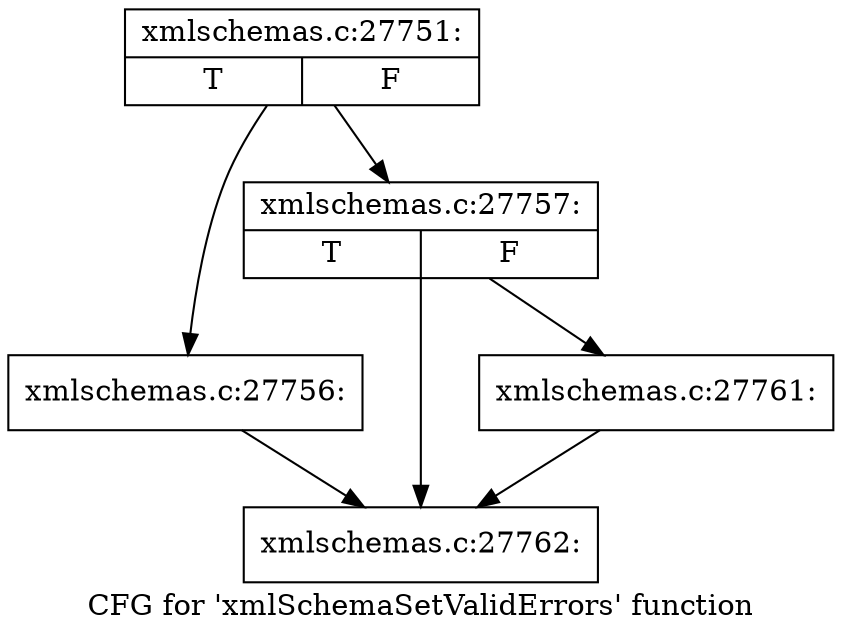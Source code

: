 digraph "CFG for 'xmlSchemaSetValidErrors' function" {
	label="CFG for 'xmlSchemaSetValidErrors' function";

	Node0x4a87d80 [shape=record,label="{xmlschemas.c:27751:|{<s0>T|<s1>F}}"];
	Node0x4a87d80 -> Node0x4a91c50;
	Node0x4a87d80 -> Node0x4a91ca0;
	Node0x4a91c50 [shape=record,label="{xmlschemas.c:27756:}"];
	Node0x4a91c50 -> Node0x4a92880;
	Node0x4a91ca0 [shape=record,label="{xmlschemas.c:27757:|{<s0>T|<s1>F}}"];
	Node0x4a91ca0 -> Node0x4a92830;
	Node0x4a91ca0 -> Node0x4a92880;
	Node0x4a92830 [shape=record,label="{xmlschemas.c:27761:}"];
	Node0x4a92830 -> Node0x4a92880;
	Node0x4a92880 [shape=record,label="{xmlschemas.c:27762:}"];
}
